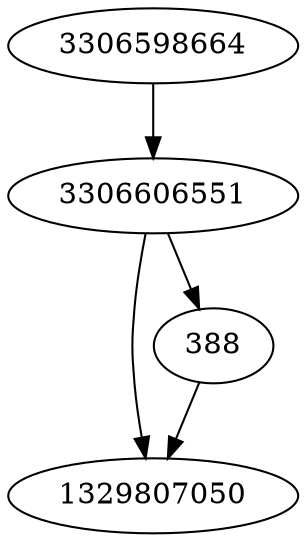 strict digraph  {
3306598664;
1329807050;
388;
3306606551;
3306598664 -> 3306606551;
388 -> 1329807050;
3306606551 -> 1329807050;
3306606551 -> 388;
}
